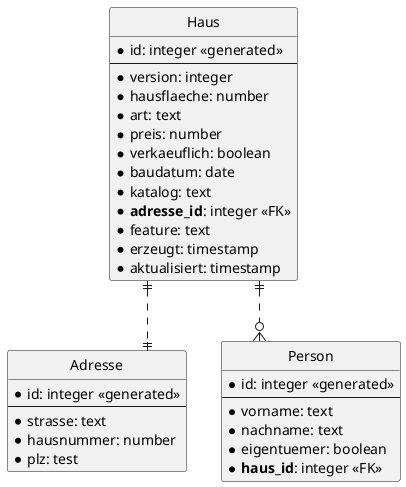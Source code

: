 @startuml ER Diagramm

' hide the spot
hide circle

' evtl. Prbleme mit Kraehenfuessen vermeiden
skinparam linetype ortho

entity "Haus" {
  * id: integer <<generated>>
  --
  * version: integer
  * hausflaeche: number
  * art: text
  * preis: number
  * verkaeuflich: boolean
  * baudatum: date
  * katalog: text
  * **adresse_id**: integer <<FK>>
  * feature: text
  * erzeugt: timestamp
  * aktualisiert: timestamp
}

entity "Adresse" {
  * id: integer <<generated>>
  --
  * strasse: text
  * hausnummer: number
  * plz: test
}

entity "Person" {
  * id: integer <<generated>>
  --
  * vorname: text
  * nachname: text
  * eigentuemer: boolean
  * **haus_id**: integer <<FK>>
}

Haus ||..|| Adresse
Haus ||..o{ Person

@enduml
